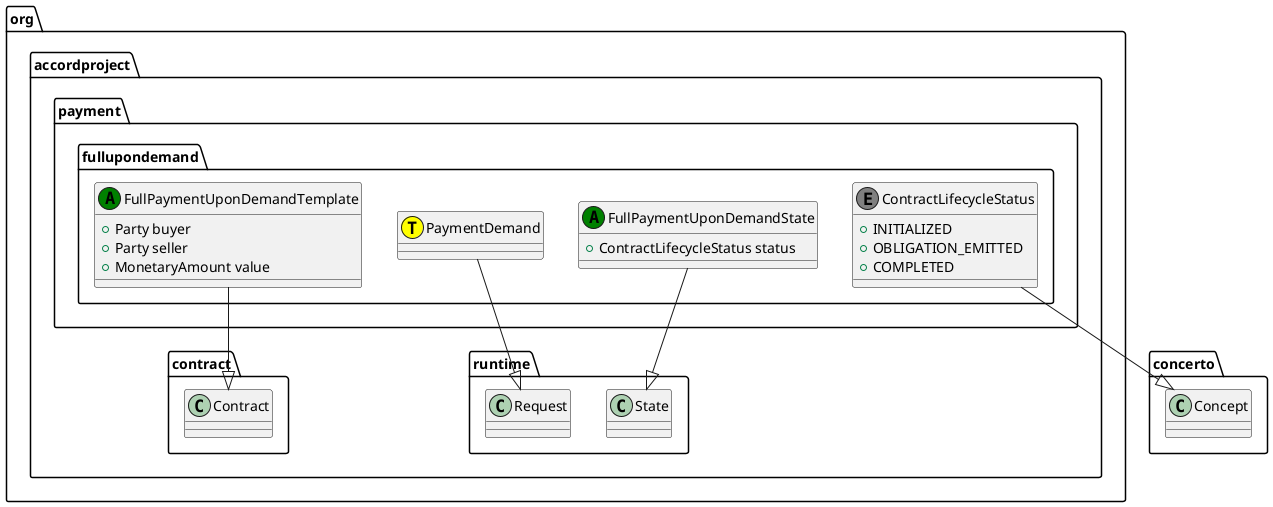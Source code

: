 @startuml
class org.accordproject.payment.fullupondemand.FullPaymentUponDemandTemplate << (A,green) >> {
   + Party buyer
   + Party seller
   + MonetaryAmount value
}
org.accordproject.payment.fullupondemand.FullPaymentUponDemandTemplate --|> org.accordproject.contract.Contract
class org.accordproject.payment.fullupondemand.PaymentDemand << (T,yellow) >> {
}
org.accordproject.payment.fullupondemand.PaymentDemand --|> org.accordproject.runtime.Request
class org.accordproject.payment.fullupondemand.FullPaymentUponDemandState << (A,green) >> {
   + ContractLifecycleStatus status
}
org.accordproject.payment.fullupondemand.FullPaymentUponDemandState --|> org.accordproject.runtime.State
class org.accordproject.payment.fullupondemand.ContractLifecycleStatus << (E,grey) >> {
   + INITIALIZED
   + OBLIGATION_EMITTED
   + COMPLETED
}
org.accordproject.payment.fullupondemand.ContractLifecycleStatus --|> concerto.Concept
@enduml
